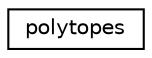 digraph "Graphical Class Hierarchy"
{
 // LATEX_PDF_SIZE
  edge [fontname="Helvetica",fontsize="10",labelfontname="Helvetica",labelfontsize="10"];
  node [fontname="Helvetica",fontsize="10",shape=record];
  rankdir="LR";
  Node0 [label="polytopes",height=0.2,width=0.4,color="black", fillcolor="white", style="filled",URL="$classpolytopes.html",tooltip=" "];
}
